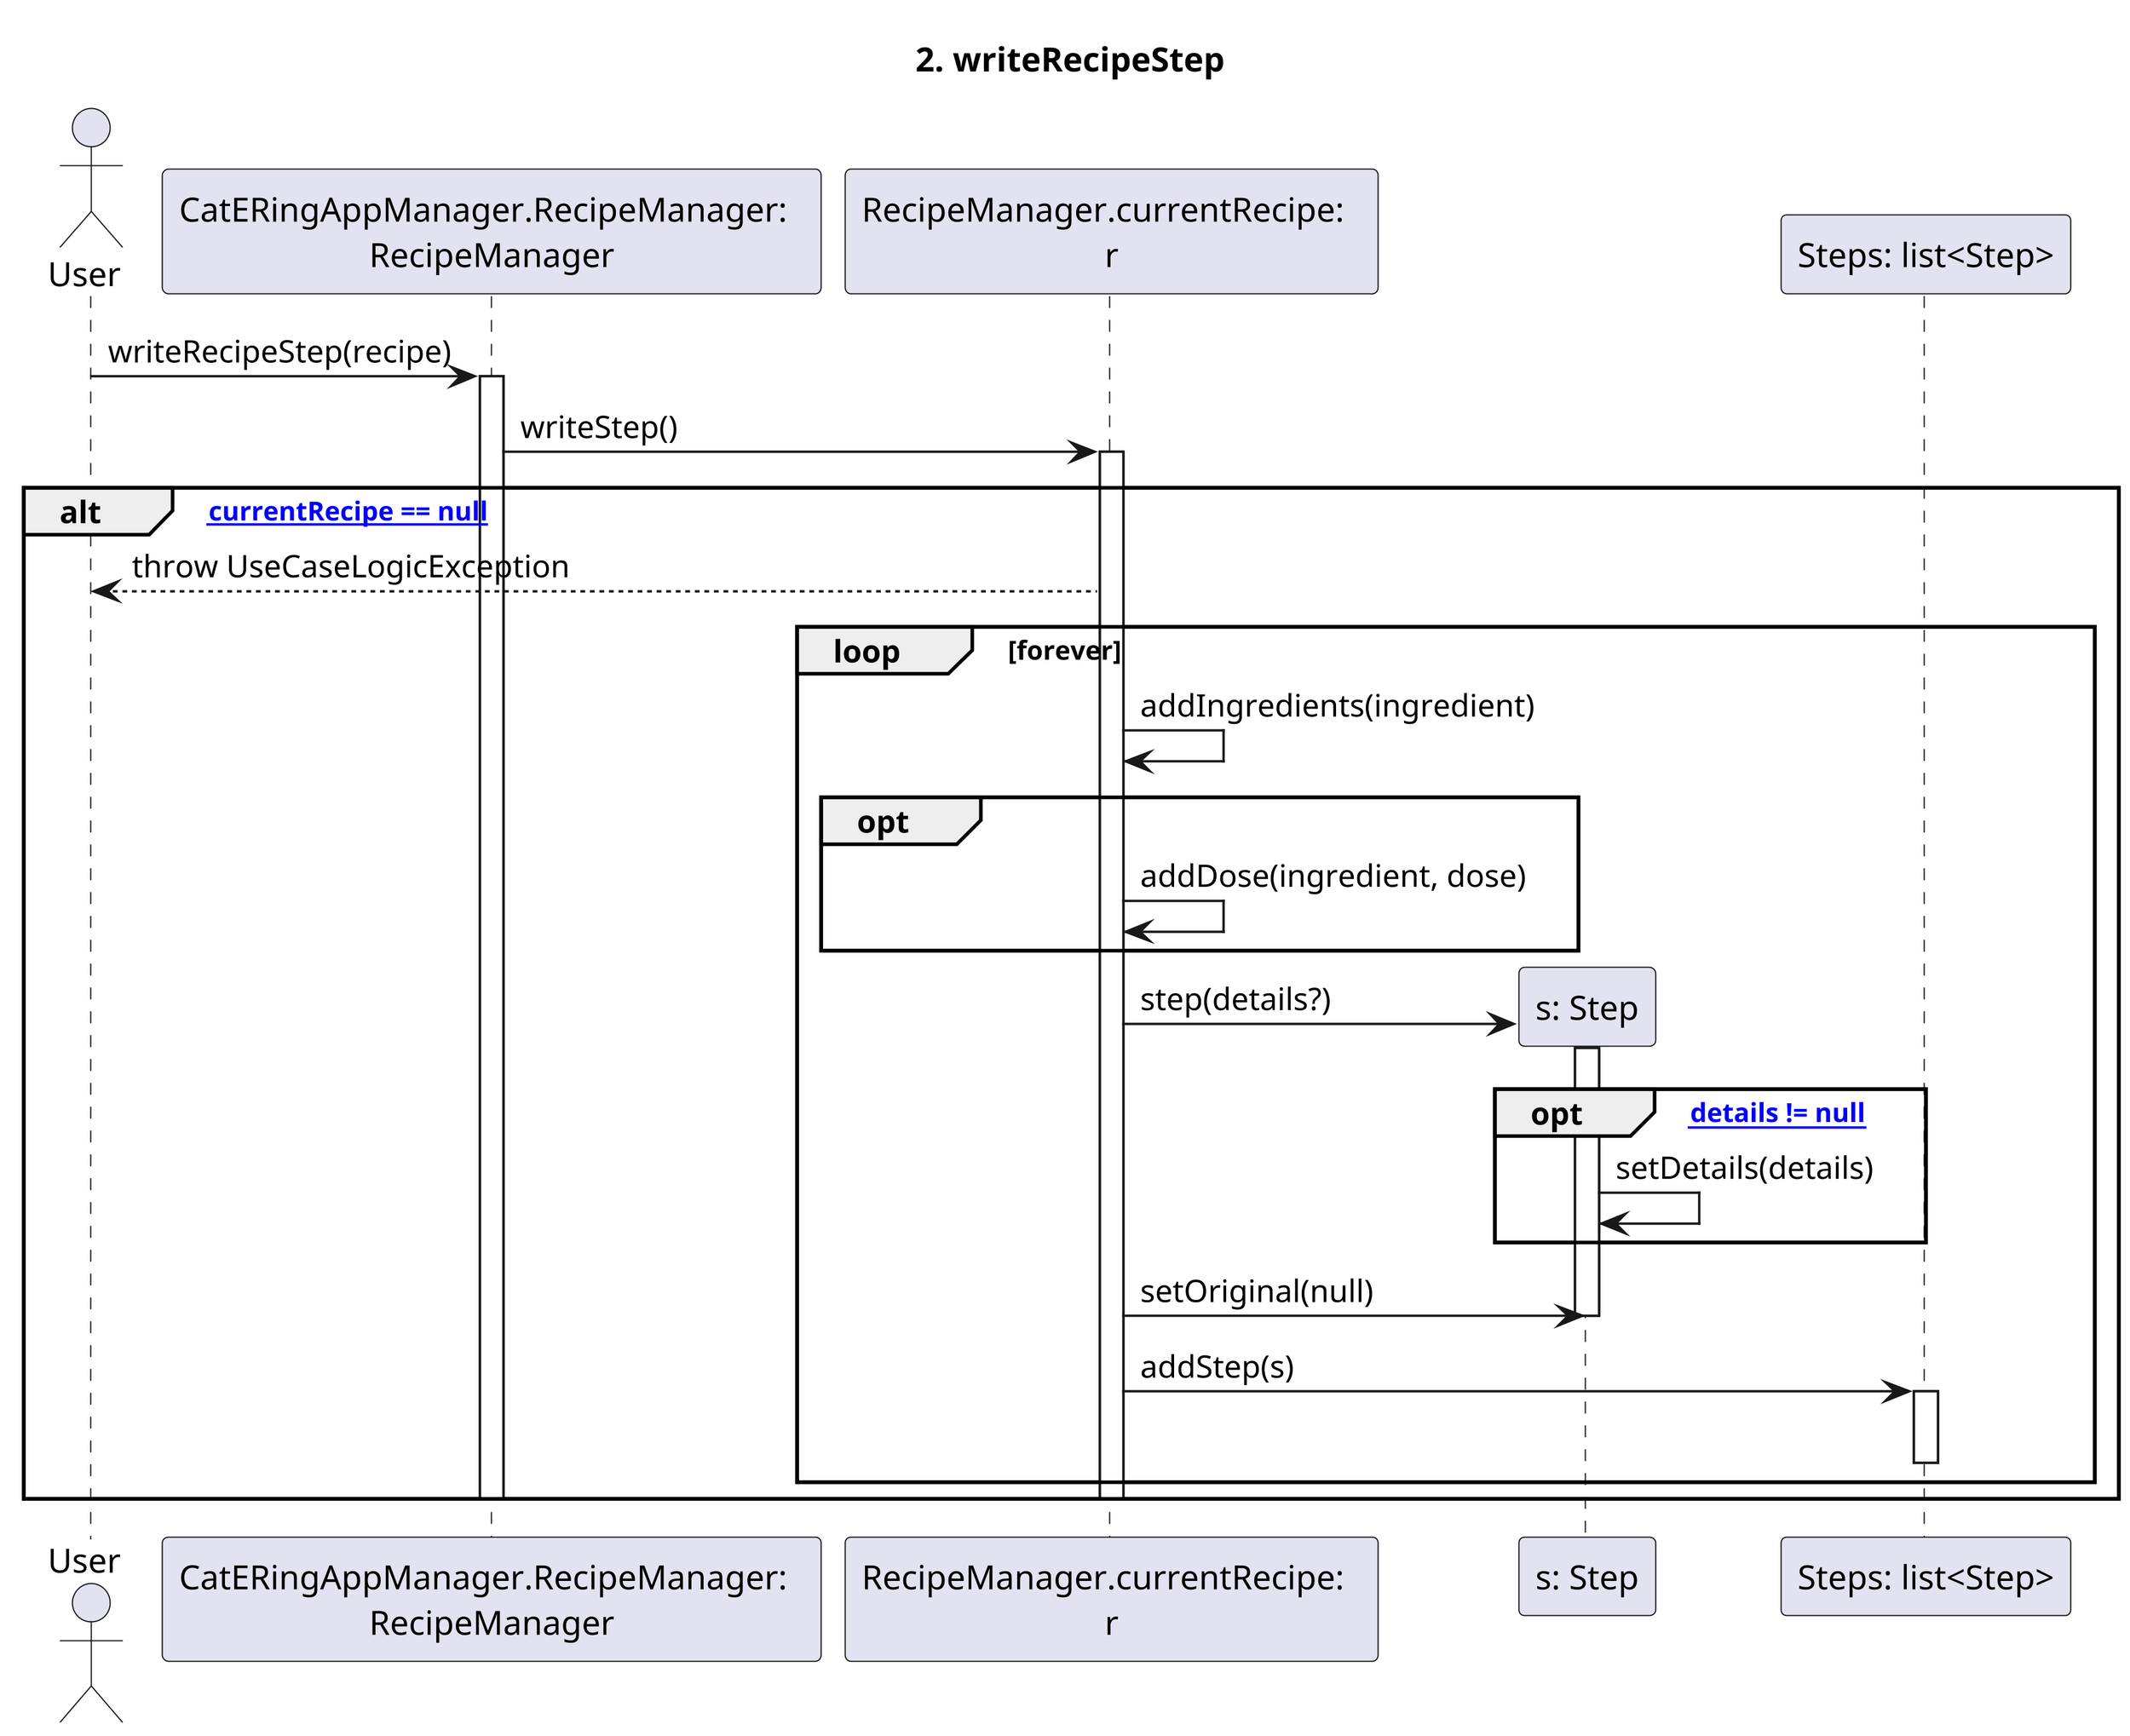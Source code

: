 @startuml

skinparam Dpi 400

title: 2. writeRecipeStep

Actor User
Participant "CatERingAppManager.RecipeManager:  \nRecipeManager" as RM
Participant "RecipeManager.currentRecipe:  \nr" as CR

User -> RM: writeRecipeStep(recipe)
Activate RM
RM -> CR: writeStep()
activate CR
alt ["currentRecipe == null"]
    CR --> User: throw UseCaseLogicException
    loop forever
        CR -> CR: addIngredients(ingredient)
        opt
            CR -> CR: addDose(ingredient, dose)
        end
        create "s: Step"
        CR -> "s: Step": step(details?)
        Activate "s: Step"
        opt ["details != null"]
            "s: Step" -> "s: Step": setDetails(details)
        end
        CR -> "s: Step": setOriginal(null)
        Deactivate "s: Step"
        CR -> "Steps: list<Step>": addStep(s)
        Activate "Steps: list<Step>"
        Deactivate "Steps: list<Step>"
    end
    deactivate CR
    Deactivate RM    
end

@enduml
